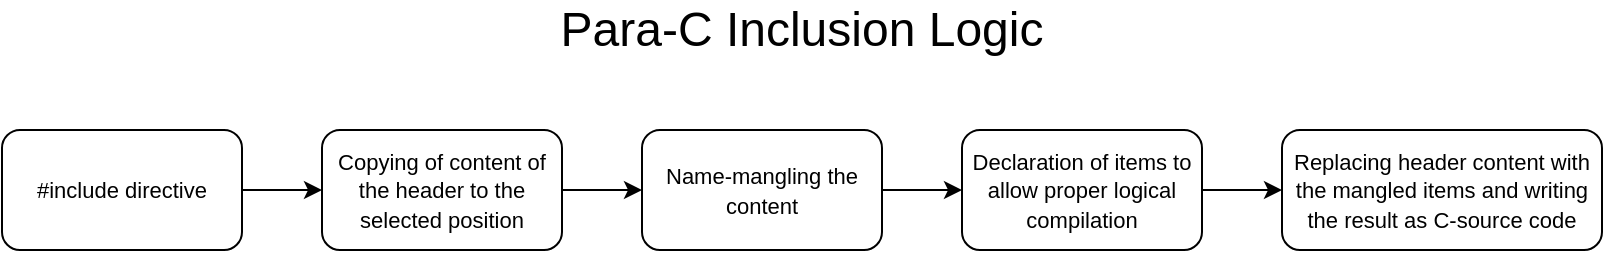 <mxfile version="15.4.0" type="device"><diagram id="-9jkrDkOxqmD_Jxke7Gy" name="Page-1"><mxGraphModel dx="2035" dy="718" grid="1" gridSize="10" guides="1" tooltips="1" connect="1" arrows="1" fold="1" page="1" pageScale="1" pageWidth="850" pageHeight="1100" math="0" shadow="0"><root><mxCell id="0"/><mxCell id="1" parent="0"/><mxCell id="6Oxi10FC_T1InWBpIqeJ-2" style="edgeStyle=orthogonalEdgeStyle;rounded=0;orthogonalLoop=1;jettySize=auto;html=1;exitX=1;exitY=0.5;exitDx=0;exitDy=0;entryX=0;entryY=0.5;entryDx=0;entryDy=0;" parent="1" source="IX7vIXtPKFeW4PiUkHyM-1" target="6Oxi10FC_T1InWBpIqeJ-1" edge="1"><mxGeometry relative="1" as="geometry"/></mxCell><mxCell id="IX7vIXtPKFeW4PiUkHyM-1" value="&lt;font style=&quot;font-size: 11px&quot;&gt;#include directive&lt;/font&gt;" style="rounded=1;whiteSpace=wrap;html=1;" parent="1" vertex="1"><mxGeometry x="-825" y="140" width="120" height="60" as="geometry"/></mxCell><mxCell id="IX7vIXtPKFeW4PiUkHyM-2" value="&lt;div&gt;&lt;font style=&quot;font-size: 24px&quot;&gt;Para-C Inclusion Logic&lt;/font&gt;&lt;/div&gt;" style="text;html=1;strokeColor=none;fillColor=none;align=center;verticalAlign=middle;whiteSpace=wrap;rounded=0;" parent="1" vertex="1"><mxGeometry x="-650" y="80" width="450" height="20" as="geometry"/></mxCell><mxCell id="KCmnUZR8WBRC7jomF-Ut-3" style="edgeStyle=orthogonalEdgeStyle;rounded=0;orthogonalLoop=1;jettySize=auto;html=1;exitX=1;exitY=0.5;exitDx=0;exitDy=0;entryX=0;entryY=0.5;entryDx=0;entryDy=0;" edge="1" parent="1" source="6Oxi10FC_T1InWBpIqeJ-1" target="KCmnUZR8WBRC7jomF-Ut-1"><mxGeometry relative="1" as="geometry"/></mxCell><mxCell id="6Oxi10FC_T1InWBpIqeJ-1" value="&lt;font style=&quot;font-size: 11px&quot;&gt;Copying of content of the header to the selected position&lt;/font&gt;" style="rounded=1;whiteSpace=wrap;html=1;" parent="1" vertex="1"><mxGeometry x="-665" y="140" width="120" height="60" as="geometry"/></mxCell><mxCell id="6Oxi10FC_T1InWBpIqeJ-6" style="edgeStyle=orthogonalEdgeStyle;rounded=0;orthogonalLoop=1;jettySize=auto;html=1;exitX=1;exitY=0.5;exitDx=0;exitDy=0;entryX=0;entryY=0.5;entryDx=0;entryDy=0;" parent="1" source="6Oxi10FC_T1InWBpIqeJ-3" target="6Oxi10FC_T1InWBpIqeJ-5" edge="1"><mxGeometry relative="1" as="geometry"/></mxCell><mxCell id="6Oxi10FC_T1InWBpIqeJ-3" value="&lt;font style=&quot;font-size: 11px&quot;&gt;Declaration of items to allow proper logical compilation&lt;/font&gt;" style="rounded=1;whiteSpace=wrap;html=1;" parent="1" vertex="1"><mxGeometry x="-345" y="140" width="120" height="60" as="geometry"/></mxCell><mxCell id="6Oxi10FC_T1InWBpIqeJ-5" value="&lt;font style=&quot;font-size: 11px&quot;&gt;Replacing header content with the mangled items and writing the result as C-source code&lt;/font&gt;" style="rounded=1;whiteSpace=wrap;html=1;" parent="1" vertex="1"><mxGeometry x="-185" y="140" width="160" height="60" as="geometry"/></mxCell><mxCell id="KCmnUZR8WBRC7jomF-Ut-4" style="edgeStyle=orthogonalEdgeStyle;rounded=0;orthogonalLoop=1;jettySize=auto;html=1;exitX=1;exitY=0.5;exitDx=0;exitDy=0;entryX=0;entryY=0.5;entryDx=0;entryDy=0;" edge="1" parent="1" source="KCmnUZR8WBRC7jomF-Ut-1" target="6Oxi10FC_T1InWBpIqeJ-3"><mxGeometry relative="1" as="geometry"/></mxCell><mxCell id="KCmnUZR8WBRC7jomF-Ut-1" value="&lt;font style=&quot;font-size: 11px&quot;&gt;Name-mangling the content&lt;/font&gt;" style="rounded=1;whiteSpace=wrap;html=1;" vertex="1" parent="1"><mxGeometry x="-505" y="140" width="120" height="60" as="geometry"/></mxCell></root></mxGraphModel></diagram></mxfile>